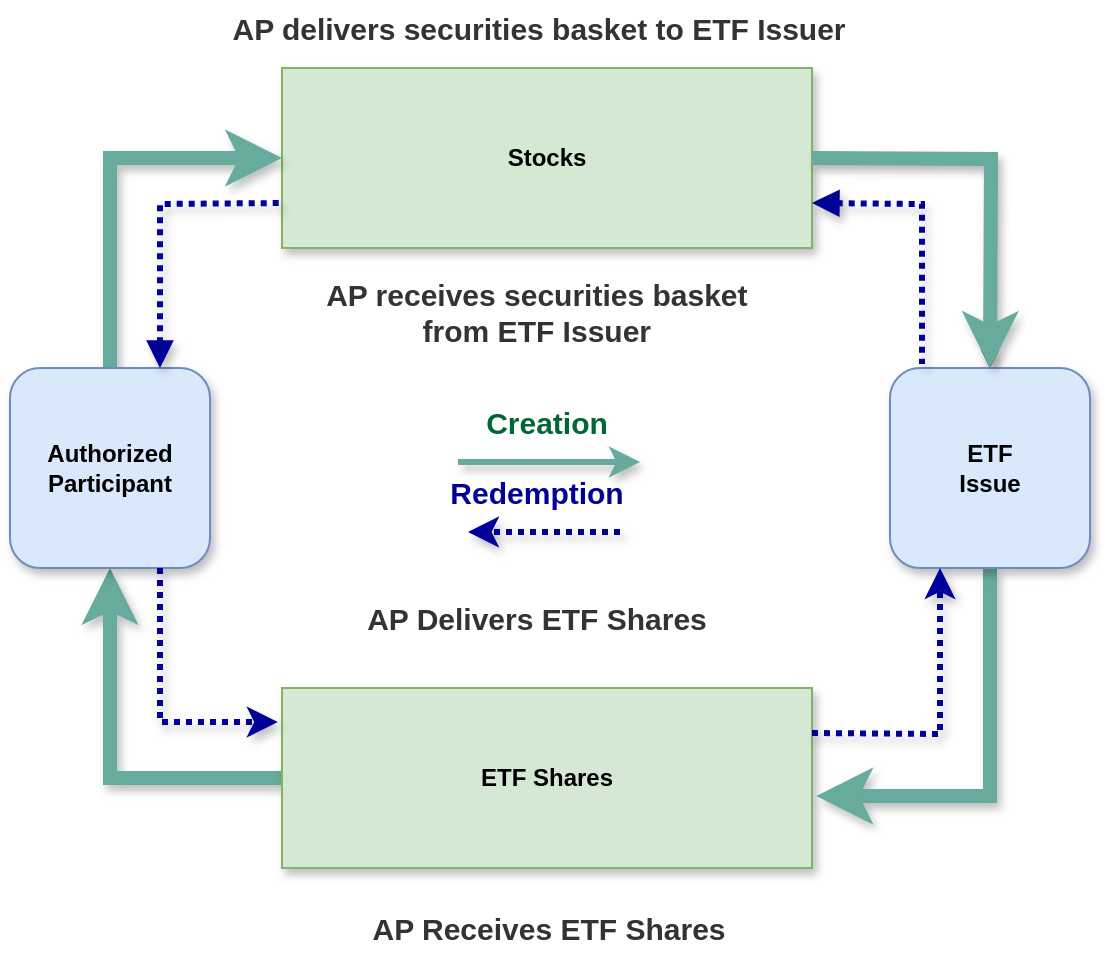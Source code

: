 <mxfile version="12.6.6" type="device"><diagram id="LWONEfp8bD37LZIE6Wcn" name="Page-1"><mxGraphModel dx="1422" dy="794" grid="1" gridSize="10" guides="1" tooltips="1" connect="1" arrows="1" fold="1" page="1" pageScale="1" pageWidth="827" pageHeight="1169" math="0" shadow="0"><root><mxCell id="0"/><mxCell id="1" parent="0"/><mxCell id="0rSywE_vUeMT7PvQ2sVe-8" style="edgeStyle=orthogonalEdgeStyle;rounded=0;orthogonalLoop=1;jettySize=auto;html=1;entryX=0.5;entryY=1;entryDx=0;entryDy=0;strokeWidth=7;strokeColor=#67AB9F;shadow=1;" parent="1" source="0rSywE_vUeMT7PvQ2sVe-1" target="0rSywE_vUeMT7PvQ2sVe-6" edge="1"><mxGeometry relative="1" as="geometry"/></mxCell><mxCell id="0rSywE_vUeMT7PvQ2sVe-1" value="&lt;b&gt;ETF Shares&lt;/b&gt;" style="rounded=0;whiteSpace=wrap;html=1;fillColor=#d5e8d4;strokeColor=#82b366;shadow=1;" parent="1" vertex="1"><mxGeometry x="285" y="450" width="265" height="90" as="geometry"/></mxCell><mxCell id="0rSywE_vUeMT7PvQ2sVe-10" style="edgeStyle=orthogonalEdgeStyle;rounded=0;orthogonalLoop=1;jettySize=auto;html=1;entryX=0.5;entryY=0;entryDx=0;entryDy=0;shadow=1;" parent="1" source="0rSywE_vUeMT7PvQ2sVe-5" target="0rSywE_vUeMT7PvQ2sVe-7" edge="1"><mxGeometry relative="1" as="geometry"/></mxCell><mxCell id="0rSywE_vUeMT7PvQ2sVe-5" value="&lt;b&gt;Stocks&lt;/b&gt;" style="rounded=0;whiteSpace=wrap;html=1;fillColor=#d5e8d4;strokeColor=#82b366;shadow=1;" parent="1" vertex="1"><mxGeometry x="285" y="140" width="265" height="90" as="geometry"/></mxCell><mxCell id="0rSywE_vUeMT7PvQ2sVe-11" style="edgeStyle=orthogonalEdgeStyle;rounded=0;orthogonalLoop=1;jettySize=auto;html=1;entryX=0;entryY=0.5;entryDx=0;entryDy=0;exitX=0.5;exitY=0;exitDx=0;exitDy=0;strokeWidth=7;strokeColor=#67AB9F;shadow=1;" parent="1" source="0rSywE_vUeMT7PvQ2sVe-6" target="0rSywE_vUeMT7PvQ2sVe-5" edge="1"><mxGeometry relative="1" as="geometry"/></mxCell><mxCell id="0rSywE_vUeMT7PvQ2sVe-6" value="&lt;b&gt;Authorized&lt;br&gt;Participant&lt;/b&gt;" style="whiteSpace=wrap;html=1;aspect=fixed;rounded=1;fillColor=#dae8fc;strokeColor=#6c8ebf;shadow=1;" parent="1" vertex="1"><mxGeometry x="149" y="290" width="100" height="100" as="geometry"/></mxCell><mxCell id="0rSywE_vUeMT7PvQ2sVe-12" style="edgeStyle=orthogonalEdgeStyle;rounded=0;orthogonalLoop=1;jettySize=auto;html=1;entryX=1.008;entryY=0.6;entryDx=0;entryDy=0;entryPerimeter=0;exitX=0.5;exitY=1;exitDx=0;exitDy=0;strokeWidth=7;strokeColor=#67AB9F;shadow=1;" parent="1" source="0rSywE_vUeMT7PvQ2sVe-7" target="0rSywE_vUeMT7PvQ2sVe-1" edge="1"><mxGeometry relative="1" as="geometry"><Array as="points"><mxPoint x="639" y="504"/></Array></mxGeometry></mxCell><mxCell id="0rSywE_vUeMT7PvQ2sVe-7" value="&lt;b&gt;ETF&lt;br&gt;Issue&lt;/b&gt;" style="whiteSpace=wrap;html=1;aspect=fixed;rounded=1;fillColor=#dae8fc;strokeColor=#6c8ebf;shadow=1;" parent="1" vertex="1"><mxGeometry x="589" y="290" width="100" height="100" as="geometry"/></mxCell><mxCell id="0rSywE_vUeMT7PvQ2sVe-14" style="edgeStyle=orthogonalEdgeStyle;rounded=0;orthogonalLoop=1;jettySize=auto;html=1;entryX=0.5;entryY=0;entryDx=0;entryDy=0;strokeWidth=7;strokeColor=#67AB9F;shadow=1;" parent="1" edge="1"><mxGeometry relative="1" as="geometry"><mxPoint x="550" y="185" as="sourcePoint"/><mxPoint x="639" y="290" as="targetPoint"/></mxGeometry></mxCell><mxCell id="0rSywE_vUeMT7PvQ2sVe-15" value="" style="endArrow=none;html=1;strokeWidth=3;exitX=1;exitY=0.75;exitDx=0;exitDy=0;entryX=0.16;entryY=-0.02;entryDx=0;entryDy=0;entryPerimeter=0;rounded=0;endFill=0;startArrow=block;startFill=1;dashed=1;dashPattern=1 1;strokeColor=#000099;shadow=1;" parent="1" source="0rSywE_vUeMT7PvQ2sVe-5" target="0rSywE_vUeMT7PvQ2sVe-7" edge="1"><mxGeometry width="50" height="50" relative="1" as="geometry"><mxPoint x="589" y="200" as="sourcePoint"/><mxPoint x="589" y="260" as="targetPoint"/><Array as="points"><mxPoint x="605" y="208"/></Array></mxGeometry></mxCell><mxCell id="0rSywE_vUeMT7PvQ2sVe-16" value="" style="endArrow=none;html=1;strokeWidth=3;exitX=0.75;exitY=0;exitDx=0;exitDy=0;entryX=0;entryY=0.75;entryDx=0;entryDy=0;rounded=0;endFill=0;startArrow=block;startFill=1;dashed=1;dashPattern=1 1;strokeColor=#000099;shadow=1;" parent="1" source="0rSywE_vUeMT7PvQ2sVe-6" target="0rSywE_vUeMT7PvQ2sVe-5" edge="1"><mxGeometry width="50" height="50" relative="1" as="geometry"><mxPoint x="285" y="250" as="sourcePoint"/><mxPoint x="340" y="330.5" as="targetPoint"/><Array as="points"><mxPoint x="224" y="208"/></Array></mxGeometry></mxCell><mxCell id="0rSywE_vUeMT7PvQ2sVe-17" value="" style="endArrow=classic;html=1;strokeWidth=3;entryX=0.25;entryY=1;entryDx=0;entryDy=0;exitX=1;exitY=0.25;exitDx=0;exitDy=0;rounded=0;dashed=1;dashPattern=1 1;strokeColor=#000099;shadow=1;" parent="1" source="0rSywE_vUeMT7PvQ2sVe-1" target="0rSywE_vUeMT7PvQ2sVe-7" edge="1"><mxGeometry width="50" height="50" relative="1" as="geometry"><mxPoint x="520" y="440" as="sourcePoint"/><mxPoint x="570" y="390" as="targetPoint"/><Array as="points"><mxPoint x="614" y="473"/></Array></mxGeometry></mxCell><mxCell id="0rSywE_vUeMT7PvQ2sVe-18" value="" style="endArrow=classic;html=1;strokeWidth=3;entryX=-0.008;entryY=0.189;entryDx=0;entryDy=0;entryPerimeter=0;exitX=0.75;exitY=1;exitDx=0;exitDy=0;rounded=0;dashed=1;dashPattern=1 1;strokeColor=#000099;shadow=1;" parent="1" source="0rSywE_vUeMT7PvQ2sVe-6" target="0rSywE_vUeMT7PvQ2sVe-1" edge="1"><mxGeometry width="50" height="50" relative="1" as="geometry"><mxPoint x="230" y="460" as="sourcePoint"/><mxPoint x="280" y="410" as="targetPoint"/><Array as="points"><mxPoint x="224" y="467"/></Array></mxGeometry></mxCell><mxCell id="0rSywE_vUeMT7PvQ2sVe-19" value="" style="endArrow=classic;html=1;dashed=1;dashPattern=1 1;strokeWidth=3;strokeColor=#000099;shadow=1;" parent="1" edge="1"><mxGeometry width="50" height="50" relative="1" as="geometry"><mxPoint x="454" y="372" as="sourcePoint"/><mxPoint x="378" y="372" as="targetPoint"/></mxGeometry></mxCell><mxCell id="0rSywE_vUeMT7PvQ2sVe-20" value="Redemption" style="text;html=1;align=center;verticalAlign=middle;resizable=0;points=[];autosize=1;fontSize=15;fontColor=#000099;fontStyle=1;shadow=1;" parent="1" vertex="1"><mxGeometry x="362" y="341.5" width="100" height="20" as="geometry"/></mxCell><mxCell id="0rSywE_vUeMT7PvQ2sVe-24" value="Creation" style="text;html=1;align=center;verticalAlign=middle;resizable=0;points=[];autosize=1;fontSize=15;fontColor=#006633;fontStyle=1;shadow=1;" parent="1" vertex="1"><mxGeometry x="377" y="307" width="80" height="20" as="geometry"/></mxCell><mxCell id="0rSywE_vUeMT7PvQ2sVe-25" value="" style="endArrow=classic;html=1;strokeWidth=3;strokeColor=#67AB9F;shadow=1;" parent="1" edge="1"><mxGeometry width="50" height="50" relative="1" as="geometry"><mxPoint x="373" y="337" as="sourcePoint"/><mxPoint x="464" y="337" as="targetPoint"/></mxGeometry></mxCell><mxCell id="0rSywE_vUeMT7PvQ2sVe-32" value="&lt;font&gt;AP receives securities basket&amp;nbsp;&lt;br&gt;&amp;nbsp;from ETF Issuer&amp;nbsp;&amp;nbsp;&lt;/font&gt;" style="text;html=1;align=center;verticalAlign=middle;resizable=0;points=[];autosize=1;fontSize=15;fontColor=#333333;fontStyle=1;shadow=1;" parent="1" vertex="1"><mxGeometry x="281" y="242" width="265" height="40" as="geometry"/></mxCell><mxCell id="0rSywE_vUeMT7PvQ2sVe-33" value="&lt;font&gt;AP Delivers ETF Shares&lt;/font&gt;" style="text;html=1;align=center;verticalAlign=middle;resizable=0;points=[];autosize=1;fontSize=15;fontColor=#333333;fontStyle=1;shadow=1;" parent="1" vertex="1"><mxGeometry x="317" y="405" width="190" height="20" as="geometry"/></mxCell><mxCell id="0rSywE_vUeMT7PvQ2sVe-34" value="&lt;font&gt;AP Receives ETF Shares&lt;/font&gt;" style="text;html=1;align=center;verticalAlign=middle;resizable=0;points=[];autosize=1;fontSize=15;fontColor=#333333;fontStyle=1;shadow=1;" parent="1" vertex="1"><mxGeometry x="322.5" y="560" width="190" height="20" as="geometry"/></mxCell><mxCell id="0rSywE_vUeMT7PvQ2sVe-35" value="&lt;font&gt;AP delivers securities basket to ETF Issuer&lt;/font&gt;" style="text;html=1;align=center;verticalAlign=middle;resizable=0;points=[];autosize=1;fontSize=15;fontColor=#333333;fontStyle=1;shadow=1;" parent="1" vertex="1"><mxGeometry x="253" y="110" width="320" height="20" as="geometry"/></mxCell></root></mxGraphModel></diagram></mxfile>